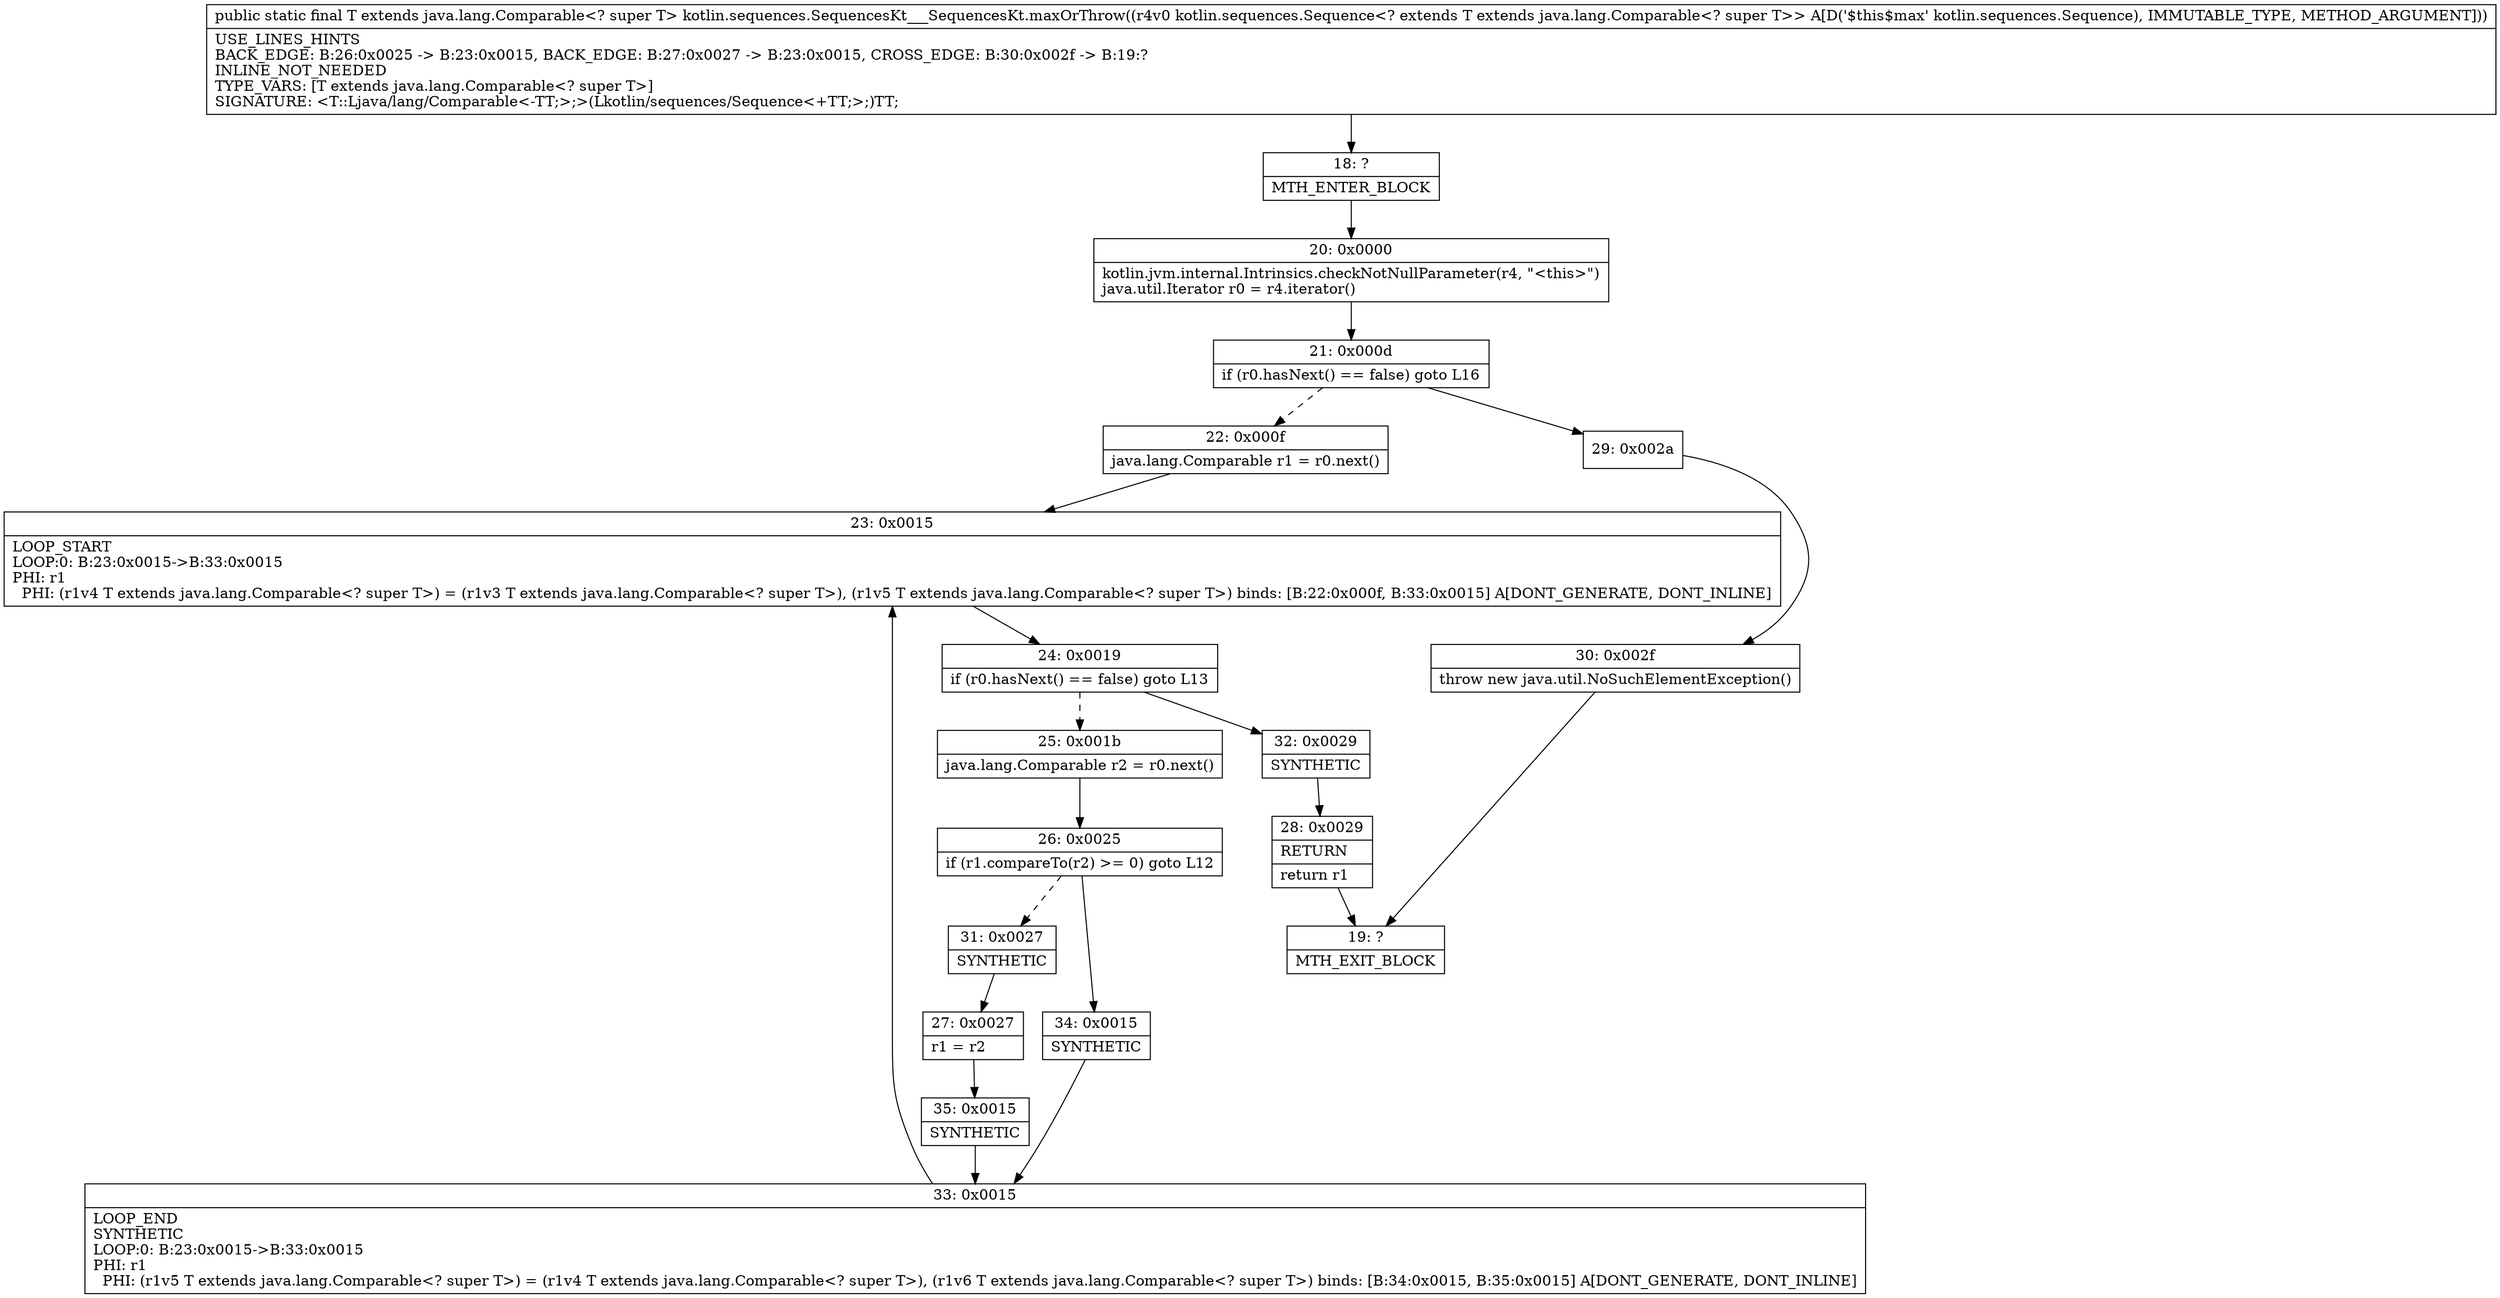 digraph "CFG forkotlin.sequences.SequencesKt___SequencesKt.maxOrThrow(Lkotlin\/sequences\/Sequence;)Ljava\/lang\/Comparable;" {
Node_18 [shape=record,label="{18\:\ ?|MTH_ENTER_BLOCK\l}"];
Node_20 [shape=record,label="{20\:\ 0x0000|kotlin.jvm.internal.Intrinsics.checkNotNullParameter(r4, \"\<this\>\")\ljava.util.Iterator r0 = r4.iterator()\l}"];
Node_21 [shape=record,label="{21\:\ 0x000d|if (r0.hasNext() == false) goto L16\l}"];
Node_22 [shape=record,label="{22\:\ 0x000f|java.lang.Comparable r1 = r0.next()\l}"];
Node_23 [shape=record,label="{23\:\ 0x0015|LOOP_START\lLOOP:0: B:23:0x0015\-\>B:33:0x0015\lPHI: r1 \l  PHI: (r1v4 T extends java.lang.Comparable\<? super T\>) = (r1v3 T extends java.lang.Comparable\<? super T\>), (r1v5 T extends java.lang.Comparable\<? super T\>) binds: [B:22:0x000f, B:33:0x0015] A[DONT_GENERATE, DONT_INLINE]\l}"];
Node_24 [shape=record,label="{24\:\ 0x0019|if (r0.hasNext() == false) goto L13\l}"];
Node_25 [shape=record,label="{25\:\ 0x001b|java.lang.Comparable r2 = r0.next()\l}"];
Node_26 [shape=record,label="{26\:\ 0x0025|if (r1.compareTo(r2) \>= 0) goto L12\l}"];
Node_31 [shape=record,label="{31\:\ 0x0027|SYNTHETIC\l}"];
Node_27 [shape=record,label="{27\:\ 0x0027|r1 = r2\l}"];
Node_35 [shape=record,label="{35\:\ 0x0015|SYNTHETIC\l}"];
Node_33 [shape=record,label="{33\:\ 0x0015|LOOP_END\lSYNTHETIC\lLOOP:0: B:23:0x0015\-\>B:33:0x0015\lPHI: r1 \l  PHI: (r1v5 T extends java.lang.Comparable\<? super T\>) = (r1v4 T extends java.lang.Comparable\<? super T\>), (r1v6 T extends java.lang.Comparable\<? super T\>) binds: [B:34:0x0015, B:35:0x0015] A[DONT_GENERATE, DONT_INLINE]\l}"];
Node_34 [shape=record,label="{34\:\ 0x0015|SYNTHETIC\l}"];
Node_32 [shape=record,label="{32\:\ 0x0029|SYNTHETIC\l}"];
Node_28 [shape=record,label="{28\:\ 0x0029|RETURN\l|return r1\l}"];
Node_19 [shape=record,label="{19\:\ ?|MTH_EXIT_BLOCK\l}"];
Node_29 [shape=record,label="{29\:\ 0x002a}"];
Node_30 [shape=record,label="{30\:\ 0x002f|throw new java.util.NoSuchElementException()\l}"];
MethodNode[shape=record,label="{public static final T extends java.lang.Comparable\<? super T\> kotlin.sequences.SequencesKt___SequencesKt.maxOrThrow((r4v0 kotlin.sequences.Sequence\<? extends T extends java.lang.Comparable\<? super T\>\> A[D('$this$max' kotlin.sequences.Sequence), IMMUTABLE_TYPE, METHOD_ARGUMENT]))  | USE_LINES_HINTS\lBACK_EDGE: B:26:0x0025 \-\> B:23:0x0015, BACK_EDGE: B:27:0x0027 \-\> B:23:0x0015, CROSS_EDGE: B:30:0x002f \-\> B:19:?\lINLINE_NOT_NEEDED\lTYPE_VARS: [T extends java.lang.Comparable\<? super T\>]\lSIGNATURE: \<T::Ljava\/lang\/Comparable\<\-TT;\>;\>(Lkotlin\/sequences\/Sequence\<+TT;\>;)TT;\l}"];
MethodNode -> Node_18;Node_18 -> Node_20;
Node_20 -> Node_21;
Node_21 -> Node_22[style=dashed];
Node_21 -> Node_29;
Node_22 -> Node_23;
Node_23 -> Node_24;
Node_24 -> Node_25[style=dashed];
Node_24 -> Node_32;
Node_25 -> Node_26;
Node_26 -> Node_31[style=dashed];
Node_26 -> Node_34;
Node_31 -> Node_27;
Node_27 -> Node_35;
Node_35 -> Node_33;
Node_33 -> Node_23;
Node_34 -> Node_33;
Node_32 -> Node_28;
Node_28 -> Node_19;
Node_29 -> Node_30;
Node_30 -> Node_19;
}

